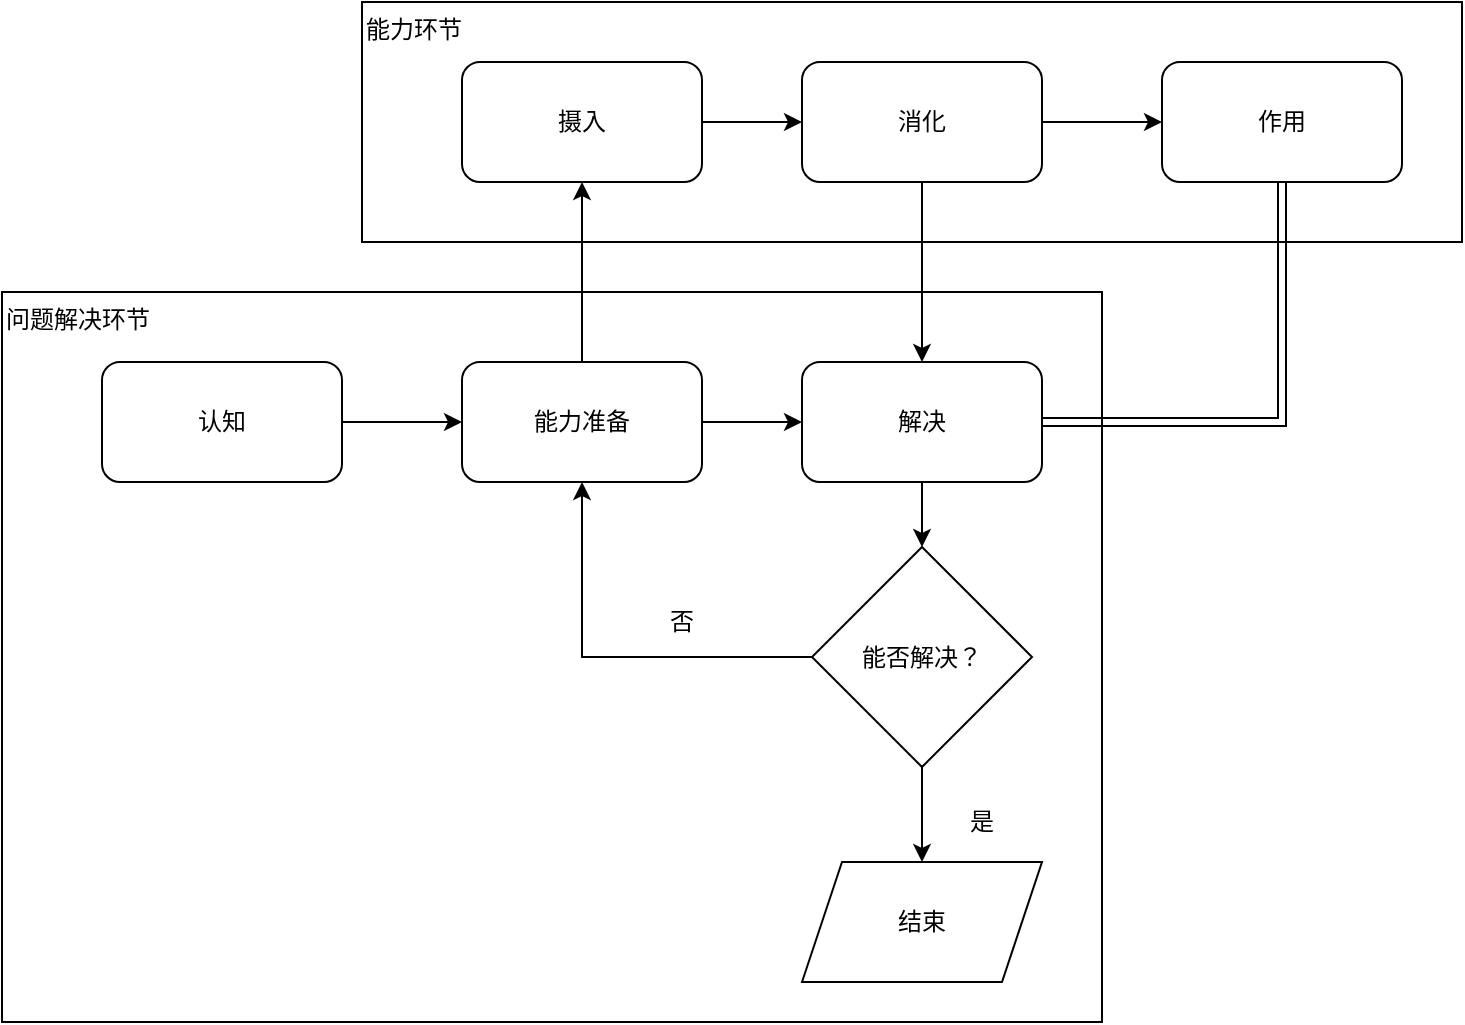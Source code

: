 <mxfile version="13.7.9" type="github">
  <diagram id="uEF08oMdAxQOUfXcBryF" name="Page-1">
    <mxGraphModel dx="868" dy="450" grid="1" gridSize="10" guides="1" tooltips="1" connect="1" arrows="1" fold="1" page="1" pageScale="1" pageWidth="827" pageHeight="1169" math="0" shadow="0">
      <root>
        <mxCell id="0" />
        <mxCell id="1" parent="0" />
        <mxCell id="IiR49pN4byI8YeOL9Al6-10" value="问题解决环节" style="rounded=0;whiteSpace=wrap;html=1;align=left;verticalAlign=top;" vertex="1" parent="1">
          <mxGeometry x="60" y="215" width="550" height="365" as="geometry" />
        </mxCell>
        <mxCell id="IiR49pN4byI8YeOL9Al6-9" value="能力环节" style="rounded=0;whiteSpace=wrap;html=1;align=left;verticalAlign=top;" vertex="1" parent="1">
          <mxGeometry x="240" y="70" width="550" height="120" as="geometry" />
        </mxCell>
        <mxCell id="IiR49pN4byI8YeOL9Al6-3" style="edgeStyle=orthogonalEdgeStyle;rounded=0;orthogonalLoop=1;jettySize=auto;html=1;" edge="1" parent="1" source="IiR49pN4byI8YeOL9Al6-1" target="IiR49pN4byI8YeOL9Al6-2">
          <mxGeometry relative="1" as="geometry" />
        </mxCell>
        <mxCell id="IiR49pN4byI8YeOL9Al6-1" value="认知" style="rounded=1;whiteSpace=wrap;html=1;" vertex="1" parent="1">
          <mxGeometry x="110" y="250" width="120" height="60" as="geometry" />
        </mxCell>
        <mxCell id="IiR49pN4byI8YeOL9Al6-5" value="" style="edgeStyle=orthogonalEdgeStyle;rounded=0;orthogonalLoop=1;jettySize=auto;html=1;" edge="1" parent="1" source="IiR49pN4byI8YeOL9Al6-2" target="IiR49pN4byI8YeOL9Al6-4">
          <mxGeometry relative="1" as="geometry" />
        </mxCell>
        <mxCell id="IiR49pN4byI8YeOL9Al6-11" style="edgeStyle=orthogonalEdgeStyle;rounded=0;orthogonalLoop=1;jettySize=auto;html=1;entryX=0.5;entryY=1;entryDx=0;entryDy=0;" edge="1" parent="1" source="IiR49pN4byI8YeOL9Al6-2" target="IiR49pN4byI8YeOL9Al6-6">
          <mxGeometry relative="1" as="geometry" />
        </mxCell>
        <mxCell id="IiR49pN4byI8YeOL9Al6-2" value="能力准备" style="rounded=1;whiteSpace=wrap;html=1;" vertex="1" parent="1">
          <mxGeometry x="290" y="250" width="120" height="60" as="geometry" />
        </mxCell>
        <mxCell id="IiR49pN4byI8YeOL9Al6-18" value="" style="edgeStyle=orthogonalEdgeStyle;rounded=0;orthogonalLoop=1;jettySize=auto;html=1;" edge="1" parent="1" source="IiR49pN4byI8YeOL9Al6-4" target="IiR49pN4byI8YeOL9Al6-17">
          <mxGeometry relative="1" as="geometry" />
        </mxCell>
        <mxCell id="IiR49pN4byI8YeOL9Al6-4" value="解决" style="rounded=1;whiteSpace=wrap;html=1;" vertex="1" parent="1">
          <mxGeometry x="460" y="250" width="120" height="60" as="geometry" />
        </mxCell>
        <mxCell id="IiR49pN4byI8YeOL9Al6-12" value="" style="edgeStyle=orthogonalEdgeStyle;rounded=0;orthogonalLoop=1;jettySize=auto;html=1;" edge="1" parent="1" source="IiR49pN4byI8YeOL9Al6-6" target="IiR49pN4byI8YeOL9Al6-7">
          <mxGeometry relative="1" as="geometry" />
        </mxCell>
        <mxCell id="IiR49pN4byI8YeOL9Al6-6" value="摄入" style="rounded=1;whiteSpace=wrap;html=1;" vertex="1" parent="1">
          <mxGeometry x="290" y="100" width="120" height="60" as="geometry" />
        </mxCell>
        <mxCell id="IiR49pN4byI8YeOL9Al6-13" value="" style="edgeStyle=orthogonalEdgeStyle;rounded=0;orthogonalLoop=1;jettySize=auto;html=1;" edge="1" parent="1" source="IiR49pN4byI8YeOL9Al6-7" target="IiR49pN4byI8YeOL9Al6-8">
          <mxGeometry relative="1" as="geometry" />
        </mxCell>
        <mxCell id="IiR49pN4byI8YeOL9Al6-15" style="edgeStyle=orthogonalEdgeStyle;rounded=0;orthogonalLoop=1;jettySize=auto;html=1;" edge="1" parent="1" source="IiR49pN4byI8YeOL9Al6-7" target="IiR49pN4byI8YeOL9Al6-4">
          <mxGeometry relative="1" as="geometry" />
        </mxCell>
        <mxCell id="IiR49pN4byI8YeOL9Al6-7" value="消化" style="rounded=1;whiteSpace=wrap;html=1;" vertex="1" parent="1">
          <mxGeometry x="460" y="100" width="120" height="60" as="geometry" />
        </mxCell>
        <mxCell id="IiR49pN4byI8YeOL9Al6-16" style="edgeStyle=orthogonalEdgeStyle;rounded=0;orthogonalLoop=1;jettySize=auto;html=1;entryX=1;entryY=0.5;entryDx=0;entryDy=0;shape=link;" edge="1" parent="1" source="IiR49pN4byI8YeOL9Al6-8" target="IiR49pN4byI8YeOL9Al6-4">
          <mxGeometry relative="1" as="geometry">
            <Array as="points">
              <mxPoint x="700" y="280" />
            </Array>
          </mxGeometry>
        </mxCell>
        <mxCell id="IiR49pN4byI8YeOL9Al6-8" value="作用" style="rounded=1;whiteSpace=wrap;html=1;" vertex="1" parent="1">
          <mxGeometry x="640" y="100" width="120" height="60" as="geometry" />
        </mxCell>
        <mxCell id="IiR49pN4byI8YeOL9Al6-20" style="edgeStyle=orthogonalEdgeStyle;rounded=0;orthogonalLoop=1;jettySize=auto;html=1;" edge="1" parent="1" source="IiR49pN4byI8YeOL9Al6-17">
          <mxGeometry relative="1" as="geometry">
            <mxPoint x="520" y="500" as="targetPoint" />
          </mxGeometry>
        </mxCell>
        <mxCell id="IiR49pN4byI8YeOL9Al6-23" style="edgeStyle=orthogonalEdgeStyle;rounded=0;orthogonalLoop=1;jettySize=auto;html=1;entryX=0.5;entryY=1;entryDx=0;entryDy=0;" edge="1" parent="1" source="IiR49pN4byI8YeOL9Al6-17" target="IiR49pN4byI8YeOL9Al6-2">
          <mxGeometry relative="1" as="geometry" />
        </mxCell>
        <mxCell id="IiR49pN4byI8YeOL9Al6-17" value="能否解决？" style="rhombus;whiteSpace=wrap;html=1;align=center;" vertex="1" parent="1">
          <mxGeometry x="465" y="342.5" width="110" height="110" as="geometry" />
        </mxCell>
        <mxCell id="IiR49pN4byI8YeOL9Al6-21" value="结束" style="shape=parallelogram;perimeter=parallelogramPerimeter;whiteSpace=wrap;html=1;fixedSize=1;align=center;" vertex="1" parent="1">
          <mxGeometry x="460" y="500" width="120" height="60" as="geometry" />
        </mxCell>
        <mxCell id="IiR49pN4byI8YeOL9Al6-22" value="是" style="text;html=1;strokeColor=none;fillColor=none;align=center;verticalAlign=middle;whiteSpace=wrap;rounded=0;" vertex="1" parent="1">
          <mxGeometry x="530" y="470" width="40" height="20" as="geometry" />
        </mxCell>
        <mxCell id="IiR49pN4byI8YeOL9Al6-24" value="否" style="text;html=1;strokeColor=none;fillColor=none;align=center;verticalAlign=middle;whiteSpace=wrap;rounded=0;" vertex="1" parent="1">
          <mxGeometry x="380" y="370" width="40" height="20" as="geometry" />
        </mxCell>
      </root>
    </mxGraphModel>
  </diagram>
</mxfile>
